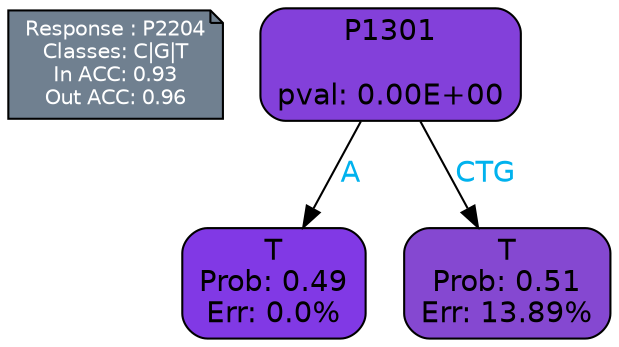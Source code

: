 digraph Tree {
node [shape=box, style="filled, rounded", color="black", fontname=helvetica] ;
graph [ranksep=equally, splines=polylines, bgcolor=transparent, dpi=600] ;
edge [fontname=helvetica] ;
LEGEND [label="Response : P2204
Classes: C|G|T
In ACC: 0.93
Out ACC: 0.96
",shape=note,align=left,style=filled,fillcolor="slategray",fontcolor="white",fontsize=10];1 [label="P1301

pval: 0.00E+00", fillcolor="#8340da"] ;
2 [label="T
Prob: 0.49
Err: 0.0%", fillcolor="#8139e5"] ;
3 [label="T
Prob: 0.51
Err: 13.89%", fillcolor="#8548d1"] ;
1 -> 2 [label="A",fontcolor=deepskyblue2] ;
1 -> 3 [label="CTG",fontcolor=deepskyblue2] ;
{rank = same; 2;3;}{rank = same; LEGEND;1;}}